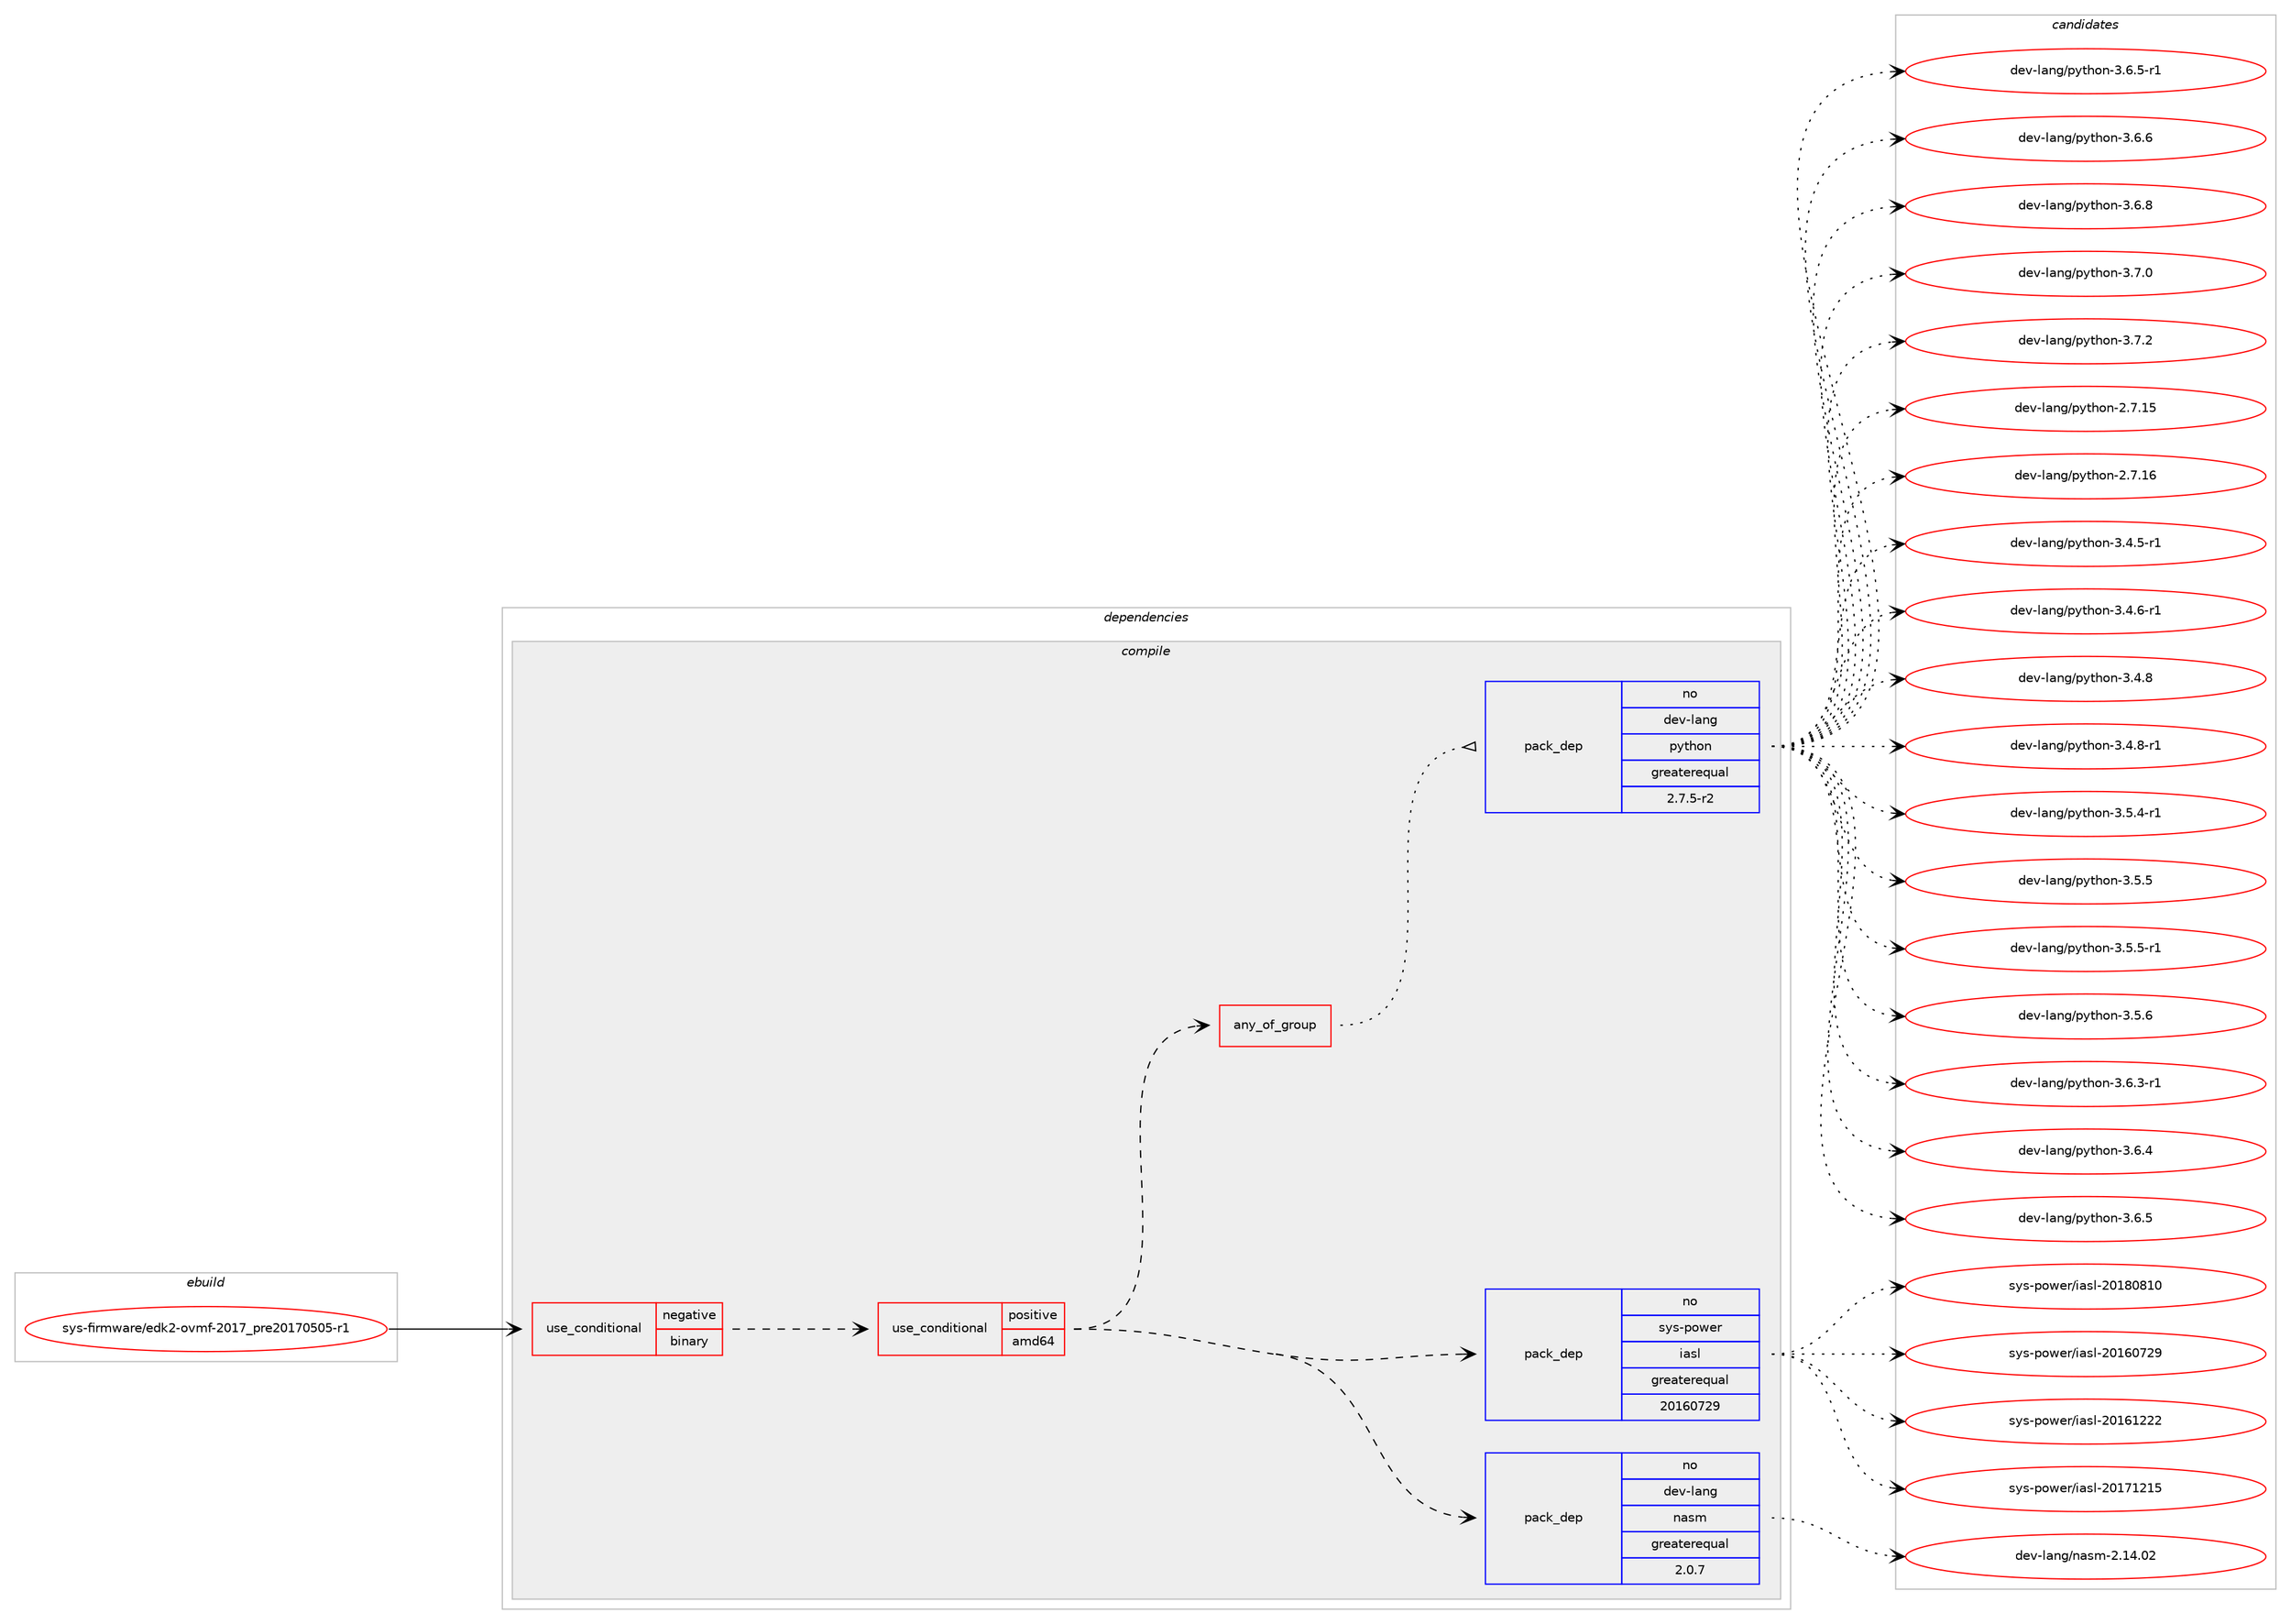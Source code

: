 digraph prolog {

# *************
# Graph options
# *************

newrank=true;
concentrate=true;
compound=true;
graph [rankdir=LR,fontname=Helvetica,fontsize=10,ranksep=1.5];#, ranksep=2.5, nodesep=0.2];
edge  [arrowhead=vee];
node  [fontname=Helvetica,fontsize=10];

# **********
# The ebuild
# **********

subgraph cluster_leftcol {
color=gray;
rank=same;
label=<<i>ebuild</i>>;
id [label="sys-firmware/edk2-ovmf-2017_pre20170505-r1", color=red, width=4, href="../sys-firmware/edk2-ovmf-2017_pre20170505-r1.svg"];
}

# ****************
# The dependencies
# ****************

subgraph cluster_midcol {
color=gray;
label=<<i>dependencies</i>>;
subgraph cluster_compile {
fillcolor="#eeeeee";
style=filled;
label=<<i>compile</i>>;
subgraph cond460206 {
dependency1730349 [label=<<TABLE BORDER="0" CELLBORDER="1" CELLSPACING="0" CELLPADDING="4"><TR><TD ROWSPAN="3" CELLPADDING="10">use_conditional</TD></TR><TR><TD>negative</TD></TR><TR><TD>binary</TD></TR></TABLE>>, shape=none, color=red];
subgraph cond460207 {
dependency1730350 [label=<<TABLE BORDER="0" CELLBORDER="1" CELLSPACING="0" CELLPADDING="4"><TR><TD ROWSPAN="3" CELLPADDING="10">use_conditional</TD></TR><TR><TD>positive</TD></TR><TR><TD>amd64</TD></TR></TABLE>>, shape=none, color=red];
subgraph pack1241742 {
dependency1730351 [label=<<TABLE BORDER="0" CELLBORDER="1" CELLSPACING="0" CELLPADDING="4" WIDTH="220"><TR><TD ROWSPAN="6" CELLPADDING="30">pack_dep</TD></TR><TR><TD WIDTH="110">no</TD></TR><TR><TD>dev-lang</TD></TR><TR><TD>nasm</TD></TR><TR><TD>greaterequal</TD></TR><TR><TD>2.0.7</TD></TR></TABLE>>, shape=none, color=blue];
}
dependency1730350:e -> dependency1730351:w [weight=20,style="dashed",arrowhead="vee"];
subgraph pack1241743 {
dependency1730352 [label=<<TABLE BORDER="0" CELLBORDER="1" CELLSPACING="0" CELLPADDING="4" WIDTH="220"><TR><TD ROWSPAN="6" CELLPADDING="30">pack_dep</TD></TR><TR><TD WIDTH="110">no</TD></TR><TR><TD>sys-power</TD></TR><TR><TD>iasl</TD></TR><TR><TD>greaterequal</TD></TR><TR><TD>20160729</TD></TR></TABLE>>, shape=none, color=blue];
}
dependency1730350:e -> dependency1730352:w [weight=20,style="dashed",arrowhead="vee"];
subgraph any27488 {
dependency1730353 [label=<<TABLE BORDER="0" CELLBORDER="1" CELLSPACING="0" CELLPADDING="4"><TR><TD CELLPADDING="10">any_of_group</TD></TR></TABLE>>, shape=none, color=red];subgraph pack1241744 {
dependency1730354 [label=<<TABLE BORDER="0" CELLBORDER="1" CELLSPACING="0" CELLPADDING="4" WIDTH="220"><TR><TD ROWSPAN="6" CELLPADDING="30">pack_dep</TD></TR><TR><TD WIDTH="110">no</TD></TR><TR><TD>dev-lang</TD></TR><TR><TD>python</TD></TR><TR><TD>greaterequal</TD></TR><TR><TD>2.7.5-r2</TD></TR></TABLE>>, shape=none, color=blue];
}
dependency1730353:e -> dependency1730354:w [weight=20,style="dotted",arrowhead="oinv"];
}
dependency1730350:e -> dependency1730353:w [weight=20,style="dashed",arrowhead="vee"];
}
dependency1730349:e -> dependency1730350:w [weight=20,style="dashed",arrowhead="vee"];
}
id:e -> dependency1730349:w [weight=20,style="solid",arrowhead="vee"];
}
subgraph cluster_compileandrun {
fillcolor="#eeeeee";
style=filled;
label=<<i>compile and run</i>>;
}
subgraph cluster_run {
fillcolor="#eeeeee";
style=filled;
label=<<i>run</i>>;
}
}

# **************
# The candidates
# **************

subgraph cluster_choices {
rank=same;
color=gray;
label=<<i>candidates</i>>;

subgraph choice1241742 {
color=black;
nodesep=1;
choice100101118451089711010347110971151094550464952464850 [label="dev-lang/nasm-2.14.02", color=red, width=4,href="../dev-lang/nasm-2.14.02.svg"];
dependency1730351:e -> choice100101118451089711010347110971151094550464952464850:w [style=dotted,weight="100"];
}
subgraph choice1241743 {
color=black;
nodesep=1;
choice115121115451121111191011144710597115108455048495448555057 [label="sys-power/iasl-20160729", color=red, width=4,href="../sys-power/iasl-20160729.svg"];
choice115121115451121111191011144710597115108455048495449505050 [label="sys-power/iasl-20161222", color=red, width=4,href="../sys-power/iasl-20161222.svg"];
choice115121115451121111191011144710597115108455048495549504953 [label="sys-power/iasl-20171215", color=red, width=4,href="../sys-power/iasl-20171215.svg"];
choice115121115451121111191011144710597115108455048495648564948 [label="sys-power/iasl-20180810", color=red, width=4,href="../sys-power/iasl-20180810.svg"];
dependency1730352:e -> choice115121115451121111191011144710597115108455048495448555057:w [style=dotted,weight="100"];
dependency1730352:e -> choice115121115451121111191011144710597115108455048495449505050:w [style=dotted,weight="100"];
dependency1730352:e -> choice115121115451121111191011144710597115108455048495549504953:w [style=dotted,weight="100"];
dependency1730352:e -> choice115121115451121111191011144710597115108455048495648564948:w [style=dotted,weight="100"];
}
subgraph choice1241744 {
color=black;
nodesep=1;
choice10010111845108971101034711212111610411111045504655464953 [label="dev-lang/python-2.7.15", color=red, width=4,href="../dev-lang/python-2.7.15.svg"];
choice10010111845108971101034711212111610411111045504655464954 [label="dev-lang/python-2.7.16", color=red, width=4,href="../dev-lang/python-2.7.16.svg"];
choice1001011184510897110103471121211161041111104551465246534511449 [label="dev-lang/python-3.4.5-r1", color=red, width=4,href="../dev-lang/python-3.4.5-r1.svg"];
choice1001011184510897110103471121211161041111104551465246544511449 [label="dev-lang/python-3.4.6-r1", color=red, width=4,href="../dev-lang/python-3.4.6-r1.svg"];
choice100101118451089711010347112121116104111110455146524656 [label="dev-lang/python-3.4.8", color=red, width=4,href="../dev-lang/python-3.4.8.svg"];
choice1001011184510897110103471121211161041111104551465246564511449 [label="dev-lang/python-3.4.8-r1", color=red, width=4,href="../dev-lang/python-3.4.8-r1.svg"];
choice1001011184510897110103471121211161041111104551465346524511449 [label="dev-lang/python-3.5.4-r1", color=red, width=4,href="../dev-lang/python-3.5.4-r1.svg"];
choice100101118451089711010347112121116104111110455146534653 [label="dev-lang/python-3.5.5", color=red, width=4,href="../dev-lang/python-3.5.5.svg"];
choice1001011184510897110103471121211161041111104551465346534511449 [label="dev-lang/python-3.5.5-r1", color=red, width=4,href="../dev-lang/python-3.5.5-r1.svg"];
choice100101118451089711010347112121116104111110455146534654 [label="dev-lang/python-3.5.6", color=red, width=4,href="../dev-lang/python-3.5.6.svg"];
choice1001011184510897110103471121211161041111104551465446514511449 [label="dev-lang/python-3.6.3-r1", color=red, width=4,href="../dev-lang/python-3.6.3-r1.svg"];
choice100101118451089711010347112121116104111110455146544652 [label="dev-lang/python-3.6.4", color=red, width=4,href="../dev-lang/python-3.6.4.svg"];
choice100101118451089711010347112121116104111110455146544653 [label="dev-lang/python-3.6.5", color=red, width=4,href="../dev-lang/python-3.6.5.svg"];
choice1001011184510897110103471121211161041111104551465446534511449 [label="dev-lang/python-3.6.5-r1", color=red, width=4,href="../dev-lang/python-3.6.5-r1.svg"];
choice100101118451089711010347112121116104111110455146544654 [label="dev-lang/python-3.6.6", color=red, width=4,href="../dev-lang/python-3.6.6.svg"];
choice100101118451089711010347112121116104111110455146544656 [label="dev-lang/python-3.6.8", color=red, width=4,href="../dev-lang/python-3.6.8.svg"];
choice100101118451089711010347112121116104111110455146554648 [label="dev-lang/python-3.7.0", color=red, width=4,href="../dev-lang/python-3.7.0.svg"];
choice100101118451089711010347112121116104111110455146554650 [label="dev-lang/python-3.7.2", color=red, width=4,href="../dev-lang/python-3.7.2.svg"];
dependency1730354:e -> choice10010111845108971101034711212111610411111045504655464953:w [style=dotted,weight="100"];
dependency1730354:e -> choice10010111845108971101034711212111610411111045504655464954:w [style=dotted,weight="100"];
dependency1730354:e -> choice1001011184510897110103471121211161041111104551465246534511449:w [style=dotted,weight="100"];
dependency1730354:e -> choice1001011184510897110103471121211161041111104551465246544511449:w [style=dotted,weight="100"];
dependency1730354:e -> choice100101118451089711010347112121116104111110455146524656:w [style=dotted,weight="100"];
dependency1730354:e -> choice1001011184510897110103471121211161041111104551465246564511449:w [style=dotted,weight="100"];
dependency1730354:e -> choice1001011184510897110103471121211161041111104551465346524511449:w [style=dotted,weight="100"];
dependency1730354:e -> choice100101118451089711010347112121116104111110455146534653:w [style=dotted,weight="100"];
dependency1730354:e -> choice1001011184510897110103471121211161041111104551465346534511449:w [style=dotted,weight="100"];
dependency1730354:e -> choice100101118451089711010347112121116104111110455146534654:w [style=dotted,weight="100"];
dependency1730354:e -> choice1001011184510897110103471121211161041111104551465446514511449:w [style=dotted,weight="100"];
dependency1730354:e -> choice100101118451089711010347112121116104111110455146544652:w [style=dotted,weight="100"];
dependency1730354:e -> choice100101118451089711010347112121116104111110455146544653:w [style=dotted,weight="100"];
dependency1730354:e -> choice1001011184510897110103471121211161041111104551465446534511449:w [style=dotted,weight="100"];
dependency1730354:e -> choice100101118451089711010347112121116104111110455146544654:w [style=dotted,weight="100"];
dependency1730354:e -> choice100101118451089711010347112121116104111110455146544656:w [style=dotted,weight="100"];
dependency1730354:e -> choice100101118451089711010347112121116104111110455146554648:w [style=dotted,weight="100"];
dependency1730354:e -> choice100101118451089711010347112121116104111110455146554650:w [style=dotted,weight="100"];
}
}

}
